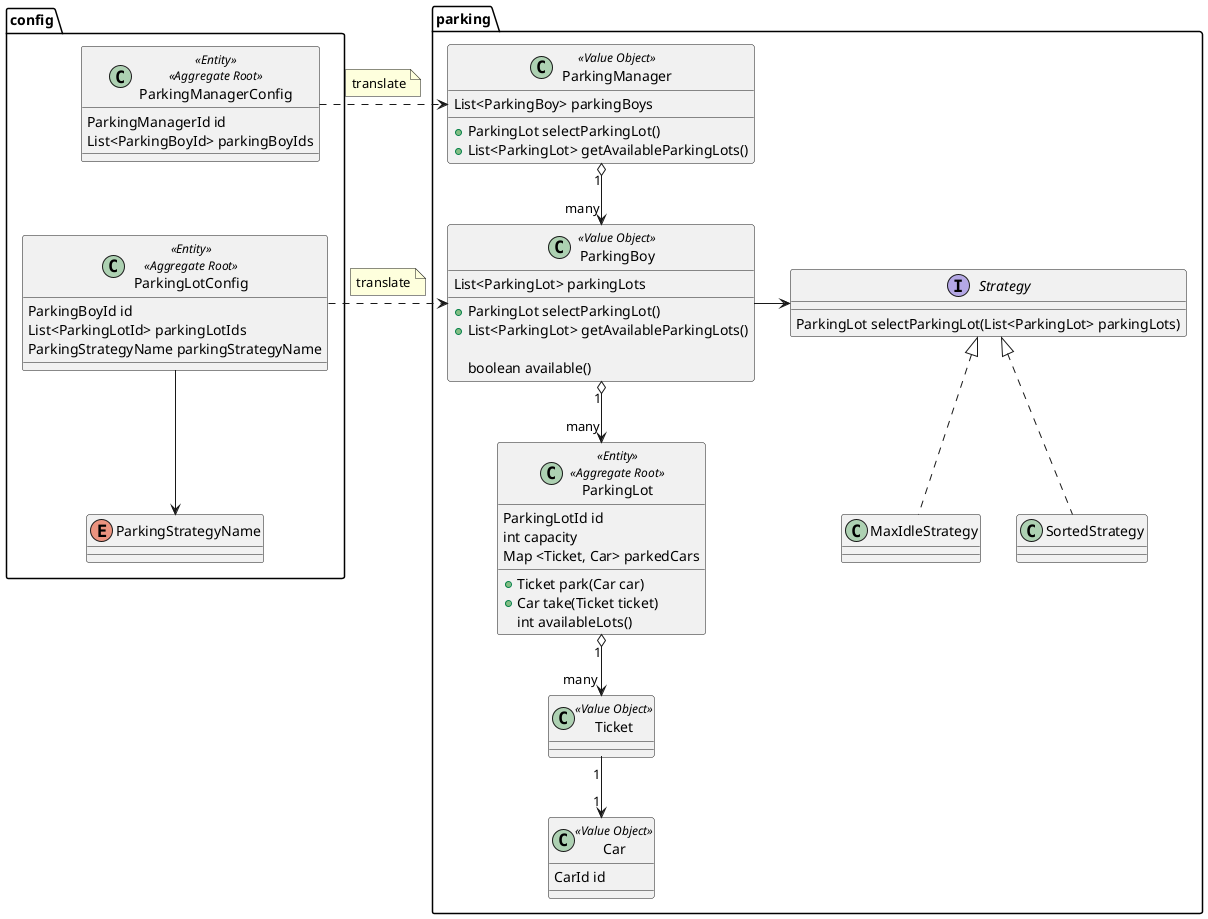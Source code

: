@startuml

package config {
  class ParkingManagerConfig <<Entity>> <<Aggregate Root>> {
     ParkingManagerId id
     List<ParkingBoyId> parkingBoyIds
  }

  ParkingManagerConfig --[hidden] ParkingLotConfig

  class ParkingLotConfig <<Entity>> <<Aggregate Root>> {
    ParkingBoyId id
    List<ParkingLotId> parkingLotIds
    ParkingStrategyName parkingStrategyName
  }

  enum ParkingStrategyName
  ParkingLotConfig --> ParkingStrategyName
}


package parking {
  class ParkingManager <<Value Object>> {
    List<ParkingBoy> parkingBoys

    + ParkingLot selectParkingLot()
    + List<ParkingLot> getAvailableParkingLots()
  }
  ParkingManagerConfig .> ParkingManager
  note top on link
    translate
  end note
  ParkingManager  "1" o--> "many" ParkingBoy

  class ParkingBoy <<Value Object>> {
    List<ParkingLot> parkingLots

    + ParkingLot selectParkingLot()
    + List<ParkingLot> getAvailableParkingLots()

    boolean available()

  }
  ParkingLotConfig .> ParkingBoy
  note top on link
    translate
  end note

  interface Strategy {
    ParkingLot selectParkingLot(List<ParkingLot> parkingLots)
  }
  class SortedStrategy
  class MaxIdleStrategy
  Strategy <|.. SortedStrategy
  Strategy <|.. MaxIdleStrategy
  ParkingBoy -> Strategy

  class ParkingLot <<Entity>> <<Aggregate Root>> {
    ParkingLotId id
    int capacity
    Map <Ticket, Car> parkedCars

    + Ticket park(Car car)
    + Car take(Ticket ticket)
    int availableLots()
  }

  Class Car <<Value Object>> {
      CarId id
  }

  Class Ticket <<Value Object>> {
  }

  Ticket "1" --> "1" Car
  ParkingLot "1" o--> "many" Ticket
  ParkingBoy "1" o--> "many" ParkingLot
}
@enduml
